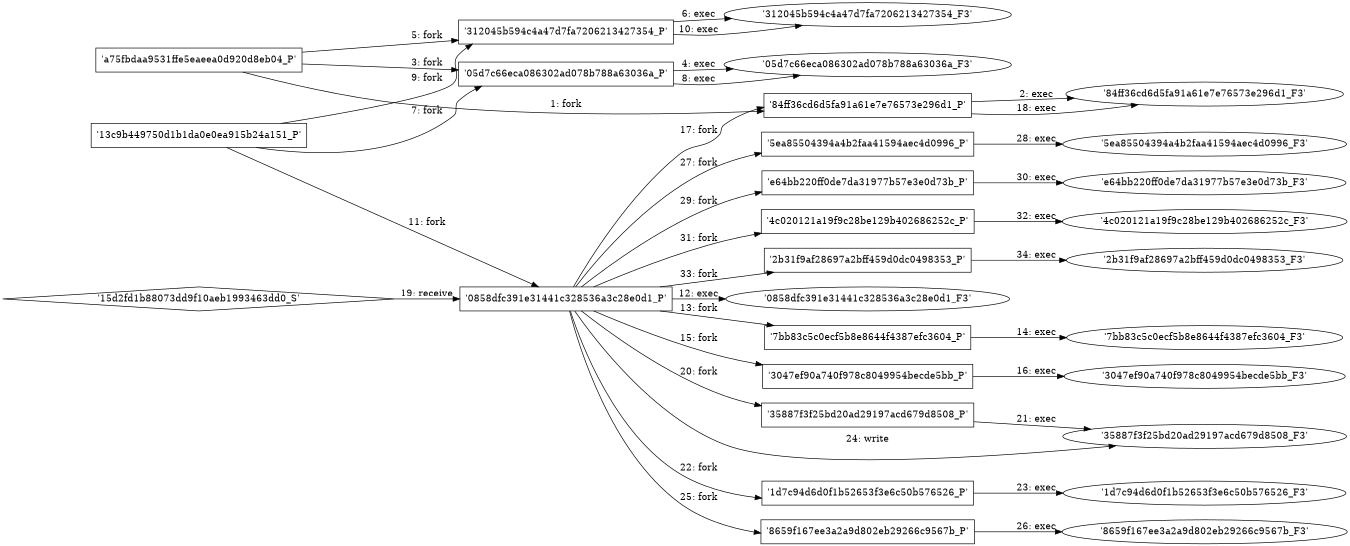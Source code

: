digraph "D:\Learning\Paper\apt\基于CTI的攻击预警\Dataset\攻击图\ASGfromALLCTI\Microsoft Patch Tuesday — May 2019 Vulnerability disclosures and Snort coverage.dot" {
rankdir="LR"
size="9"
fixedsize="false"
splines="true"
nodesep=0.3
ranksep=0
fontsize=10
overlap="scalexy"
engine= "neato"
	"'a75fbdaa9531ffe5eaeea0d920d8eb04_P'" [node_type=Process shape=box]
	"'84ff36cd6d5fa91a61e7e76573e296d1_P'" [node_type=Process shape=box]
	"'a75fbdaa9531ffe5eaeea0d920d8eb04_P'" -> "'84ff36cd6d5fa91a61e7e76573e296d1_P'" [label="1: fork"]
	"'84ff36cd6d5fa91a61e7e76573e296d1_P'" [node_type=Process shape=box]
	"'84ff36cd6d5fa91a61e7e76573e296d1_F3'" [node_type=File shape=ellipse]
	"'84ff36cd6d5fa91a61e7e76573e296d1_P'" -> "'84ff36cd6d5fa91a61e7e76573e296d1_F3'" [label="2: exec"]
	"'a75fbdaa9531ffe5eaeea0d920d8eb04_P'" [node_type=Process shape=box]
	"'05d7c66eca086302ad078b788a63036a_P'" [node_type=Process shape=box]
	"'a75fbdaa9531ffe5eaeea0d920d8eb04_P'" -> "'05d7c66eca086302ad078b788a63036a_P'" [label="3: fork"]
	"'05d7c66eca086302ad078b788a63036a_P'" [node_type=Process shape=box]
	"'05d7c66eca086302ad078b788a63036a_F3'" [node_type=File shape=ellipse]
	"'05d7c66eca086302ad078b788a63036a_P'" -> "'05d7c66eca086302ad078b788a63036a_F3'" [label="4: exec"]
	"'a75fbdaa9531ffe5eaeea0d920d8eb04_P'" [node_type=Process shape=box]
	"'312045b594c4a47d7fa7206213427354_P'" [node_type=Process shape=box]
	"'a75fbdaa9531ffe5eaeea0d920d8eb04_P'" -> "'312045b594c4a47d7fa7206213427354_P'" [label="5: fork"]
	"'312045b594c4a47d7fa7206213427354_P'" [node_type=Process shape=box]
	"'312045b594c4a47d7fa7206213427354_F3'" [node_type=File shape=ellipse]
	"'312045b594c4a47d7fa7206213427354_P'" -> "'312045b594c4a47d7fa7206213427354_F3'" [label="6: exec"]
	"'13c9b449750d1b1da0e0ea915b24a151_P'" [node_type=Process shape=box]
	"'05d7c66eca086302ad078b788a63036a_P'" [node_type=Process shape=box]
	"'13c9b449750d1b1da0e0ea915b24a151_P'" -> "'05d7c66eca086302ad078b788a63036a_P'" [label="7: fork"]
	"'05d7c66eca086302ad078b788a63036a_P'" [node_type=Process shape=box]
	"'05d7c66eca086302ad078b788a63036a_F3'" [node_type=File shape=ellipse]
	"'05d7c66eca086302ad078b788a63036a_P'" -> "'05d7c66eca086302ad078b788a63036a_F3'" [label="8: exec"]
	"'13c9b449750d1b1da0e0ea915b24a151_P'" [node_type=Process shape=box]
	"'312045b594c4a47d7fa7206213427354_P'" [node_type=Process shape=box]
	"'13c9b449750d1b1da0e0ea915b24a151_P'" -> "'312045b594c4a47d7fa7206213427354_P'" [label="9: fork"]
	"'312045b594c4a47d7fa7206213427354_P'" [node_type=Process shape=box]
	"'312045b594c4a47d7fa7206213427354_F3'" [node_type=File shape=ellipse]
	"'312045b594c4a47d7fa7206213427354_P'" -> "'312045b594c4a47d7fa7206213427354_F3'" [label="10: exec"]
	"'13c9b449750d1b1da0e0ea915b24a151_P'" [node_type=Process shape=box]
	"'0858dfc391e31441c328536a3c28e0d1_P'" [node_type=Process shape=box]
	"'13c9b449750d1b1da0e0ea915b24a151_P'" -> "'0858dfc391e31441c328536a3c28e0d1_P'" [label="11: fork"]
	"'0858dfc391e31441c328536a3c28e0d1_P'" [node_type=Process shape=box]
	"'0858dfc391e31441c328536a3c28e0d1_F3'" [node_type=File shape=ellipse]
	"'0858dfc391e31441c328536a3c28e0d1_P'" -> "'0858dfc391e31441c328536a3c28e0d1_F3'" [label="12: exec"]
	"'0858dfc391e31441c328536a3c28e0d1_P'" [node_type=Process shape=box]
	"'7bb83c5c0ecf5b8e8644f4387efc3604_P'" [node_type=Process shape=box]
	"'0858dfc391e31441c328536a3c28e0d1_P'" -> "'7bb83c5c0ecf5b8e8644f4387efc3604_P'" [label="13: fork"]
	"'7bb83c5c0ecf5b8e8644f4387efc3604_P'" [node_type=Process shape=box]
	"'7bb83c5c0ecf5b8e8644f4387efc3604_F3'" [node_type=File shape=ellipse]
	"'7bb83c5c0ecf5b8e8644f4387efc3604_P'" -> "'7bb83c5c0ecf5b8e8644f4387efc3604_F3'" [label="14: exec"]
	"'0858dfc391e31441c328536a3c28e0d1_P'" [node_type=Process shape=box]
	"'3047ef90a740f978c8049954becde5bb_P'" [node_type=Process shape=box]
	"'0858dfc391e31441c328536a3c28e0d1_P'" -> "'3047ef90a740f978c8049954becde5bb_P'" [label="15: fork"]
	"'3047ef90a740f978c8049954becde5bb_P'" [node_type=Process shape=box]
	"'3047ef90a740f978c8049954becde5bb_F3'" [node_type=File shape=ellipse]
	"'3047ef90a740f978c8049954becde5bb_P'" -> "'3047ef90a740f978c8049954becde5bb_F3'" [label="16: exec"]
	"'0858dfc391e31441c328536a3c28e0d1_P'" [node_type=Process shape=box]
	"'84ff36cd6d5fa91a61e7e76573e296d1_P'" [node_type=Process shape=box]
	"'0858dfc391e31441c328536a3c28e0d1_P'" -> "'84ff36cd6d5fa91a61e7e76573e296d1_P'" [label="17: fork"]
	"'84ff36cd6d5fa91a61e7e76573e296d1_P'" [node_type=Process shape=box]
	"'84ff36cd6d5fa91a61e7e76573e296d1_F3'" [node_type=File shape=ellipse]
	"'84ff36cd6d5fa91a61e7e76573e296d1_P'" -> "'84ff36cd6d5fa91a61e7e76573e296d1_F3'" [label="18: exec"]
	"'0858dfc391e31441c328536a3c28e0d1_P'" [node_type=Process shape=box]
	"'15d2fd1b88073dd9f10aeb1993463dd0_S'" [node_type=Socket shape=diamond]
	"'15d2fd1b88073dd9f10aeb1993463dd0_S'" -> "'0858dfc391e31441c328536a3c28e0d1_P'" [label="19: receive"]
	"'0858dfc391e31441c328536a3c28e0d1_P'" [node_type=Process shape=box]
	"'35887f3f25bd20ad29197acd679d8508_P'" [node_type=Process shape=box]
	"'0858dfc391e31441c328536a3c28e0d1_P'" -> "'35887f3f25bd20ad29197acd679d8508_P'" [label="20: fork"]
	"'35887f3f25bd20ad29197acd679d8508_P'" [node_type=Process shape=box]
	"'35887f3f25bd20ad29197acd679d8508_F3'" [node_type=File shape=ellipse]
	"'35887f3f25bd20ad29197acd679d8508_P'" -> "'35887f3f25bd20ad29197acd679d8508_F3'" [label="21: exec"]
	"'0858dfc391e31441c328536a3c28e0d1_P'" [node_type=Process shape=box]
	"'1d7c94d6d0f1b52653f3e6c50b576526_P'" [node_type=Process shape=box]
	"'0858dfc391e31441c328536a3c28e0d1_P'" -> "'1d7c94d6d0f1b52653f3e6c50b576526_P'" [label="22: fork"]
	"'1d7c94d6d0f1b52653f3e6c50b576526_P'" [node_type=Process shape=box]
	"'1d7c94d6d0f1b52653f3e6c50b576526_F3'" [node_type=File shape=ellipse]
	"'1d7c94d6d0f1b52653f3e6c50b576526_P'" -> "'1d7c94d6d0f1b52653f3e6c50b576526_F3'" [label="23: exec"]
	"'35887f3f25bd20ad29197acd679d8508_F3'" [node_type=file shape=ellipse]
	"'0858dfc391e31441c328536a3c28e0d1_P'" [node_type=Process shape=box]
	"'0858dfc391e31441c328536a3c28e0d1_P'" -> "'35887f3f25bd20ad29197acd679d8508_F3'" [label="24: write"]
	"'0858dfc391e31441c328536a3c28e0d1_P'" [node_type=Process shape=box]
	"'8659f167ee3a2a9d802eb29266c9567b_P'" [node_type=Process shape=box]
	"'0858dfc391e31441c328536a3c28e0d1_P'" -> "'8659f167ee3a2a9d802eb29266c9567b_P'" [label="25: fork"]
	"'8659f167ee3a2a9d802eb29266c9567b_P'" [node_type=Process shape=box]
	"'8659f167ee3a2a9d802eb29266c9567b_F3'" [node_type=File shape=ellipse]
	"'8659f167ee3a2a9d802eb29266c9567b_P'" -> "'8659f167ee3a2a9d802eb29266c9567b_F3'" [label="26: exec"]
	"'0858dfc391e31441c328536a3c28e0d1_P'" [node_type=Process shape=box]
	"'5ea85504394a4b2faa41594aec4d0996_P'" [node_type=Process shape=box]
	"'0858dfc391e31441c328536a3c28e0d1_P'" -> "'5ea85504394a4b2faa41594aec4d0996_P'" [label="27: fork"]
	"'5ea85504394a4b2faa41594aec4d0996_P'" [node_type=Process shape=box]
	"'5ea85504394a4b2faa41594aec4d0996_F3'" [node_type=File shape=ellipse]
	"'5ea85504394a4b2faa41594aec4d0996_P'" -> "'5ea85504394a4b2faa41594aec4d0996_F3'" [label="28: exec"]
	"'0858dfc391e31441c328536a3c28e0d1_P'" [node_type=Process shape=box]
	"'e64bb220ff0de7da31977b57e3e0d73b_P'" [node_type=Process shape=box]
	"'0858dfc391e31441c328536a3c28e0d1_P'" -> "'e64bb220ff0de7da31977b57e3e0d73b_P'" [label="29: fork"]
	"'e64bb220ff0de7da31977b57e3e0d73b_P'" [node_type=Process shape=box]
	"'e64bb220ff0de7da31977b57e3e0d73b_F3'" [node_type=File shape=ellipse]
	"'e64bb220ff0de7da31977b57e3e0d73b_P'" -> "'e64bb220ff0de7da31977b57e3e0d73b_F3'" [label="30: exec"]
	"'0858dfc391e31441c328536a3c28e0d1_P'" [node_type=Process shape=box]
	"'4c020121a19f9c28be129b402686252c_P'" [node_type=Process shape=box]
	"'0858dfc391e31441c328536a3c28e0d1_P'" -> "'4c020121a19f9c28be129b402686252c_P'" [label="31: fork"]
	"'4c020121a19f9c28be129b402686252c_P'" [node_type=Process shape=box]
	"'4c020121a19f9c28be129b402686252c_F3'" [node_type=File shape=ellipse]
	"'4c020121a19f9c28be129b402686252c_P'" -> "'4c020121a19f9c28be129b402686252c_F3'" [label="32: exec"]
	"'0858dfc391e31441c328536a3c28e0d1_P'" [node_type=Process shape=box]
	"'2b31f9af28697a2bff459d0dc0498353_P'" [node_type=Process shape=box]
	"'0858dfc391e31441c328536a3c28e0d1_P'" -> "'2b31f9af28697a2bff459d0dc0498353_P'" [label="33: fork"]
	"'2b31f9af28697a2bff459d0dc0498353_P'" [node_type=Process shape=box]
	"'2b31f9af28697a2bff459d0dc0498353_F3'" [node_type=File shape=ellipse]
	"'2b31f9af28697a2bff459d0dc0498353_P'" -> "'2b31f9af28697a2bff459d0dc0498353_F3'" [label="34: exec"]
}
